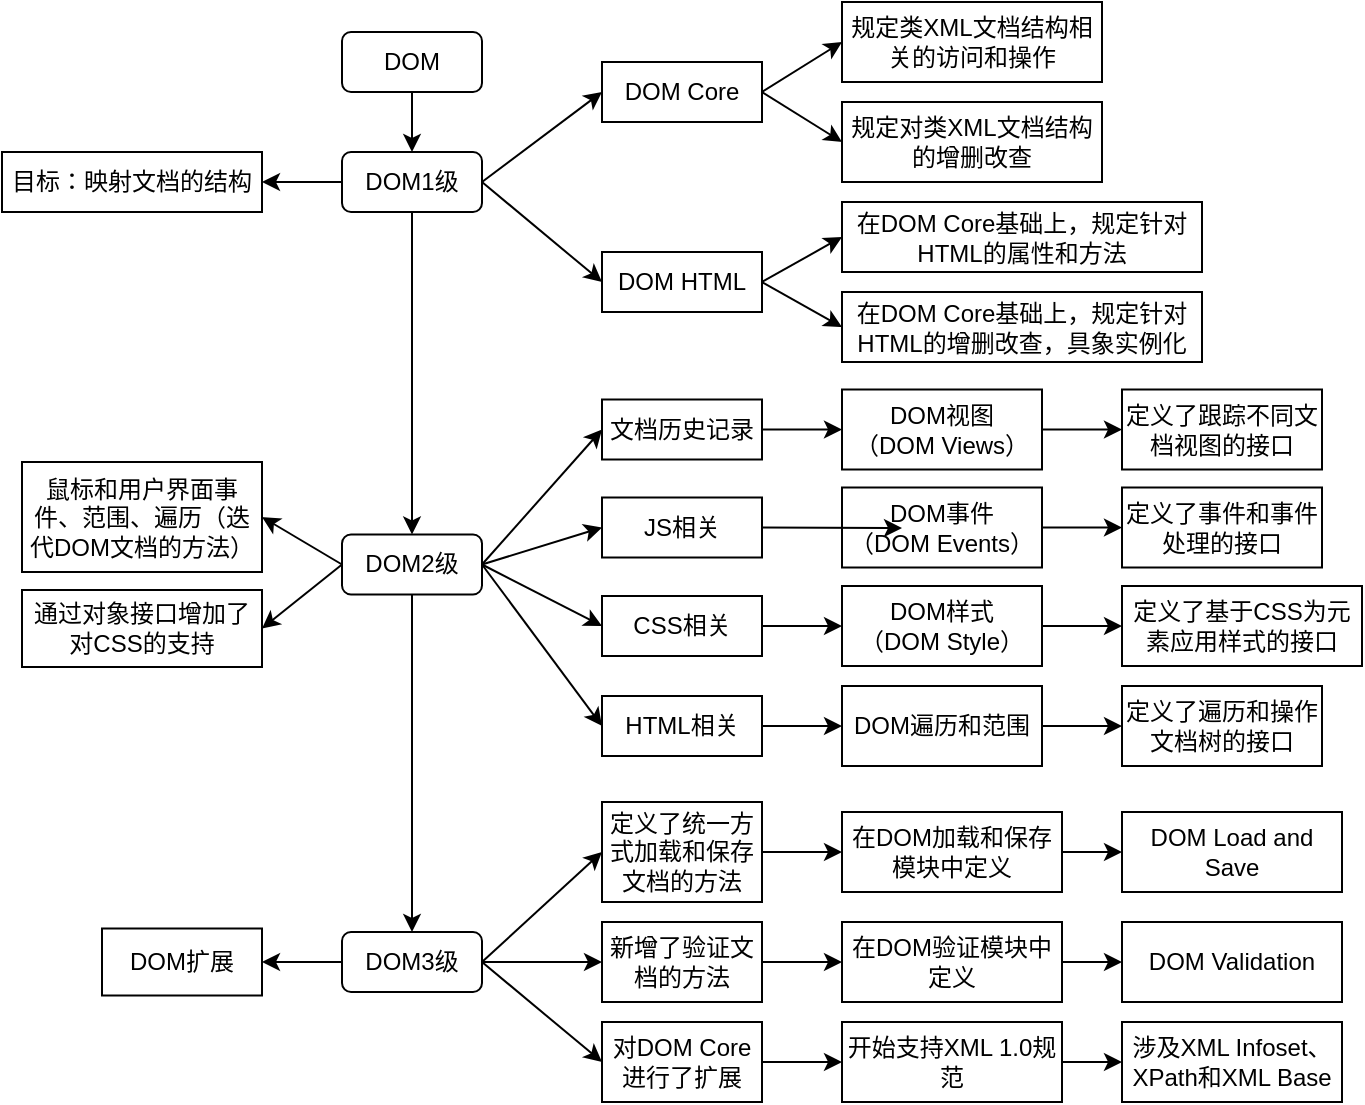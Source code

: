 <mxfile version="14.2.6" type="github">
  <diagram id="Q89y7Z0jrOY_SJ53BKr0" name="第 1 页">
    <mxGraphModel dx="1422" dy="762" grid="1" gridSize="10" guides="1" tooltips="1" connect="1" arrows="1" fold="1" page="1" pageScale="1" pageWidth="827" pageHeight="1169" math="0" shadow="0">
      <root>
        <mxCell id="0" />
        <mxCell id="1" parent="0" />
        <mxCell id="q12H7q9uytlVfHSGJCnB-4" style="edgeStyle=orthogonalEdgeStyle;rounded=0;orthogonalLoop=1;jettySize=auto;html=1;exitX=0.5;exitY=1;exitDx=0;exitDy=0;entryX=0.5;entryY=0;entryDx=0;entryDy=0;" parent="1" source="q12H7q9uytlVfHSGJCnB-1" target="q12H7q9uytlVfHSGJCnB-3" edge="1">
          <mxGeometry relative="1" as="geometry" />
        </mxCell>
        <mxCell id="q12H7q9uytlVfHSGJCnB-1" value="DOM" style="rounded=1;whiteSpace=wrap;html=1;" parent="1" vertex="1">
          <mxGeometry x="230" y="25" width="70" height="30" as="geometry" />
        </mxCell>
        <mxCell id="q12H7q9uytlVfHSGJCnB-7" style="rounded=0;orthogonalLoop=1;jettySize=auto;html=1;exitX=1;exitY=0.5;exitDx=0;exitDy=0;entryX=0;entryY=0.5;entryDx=0;entryDy=0;" parent="1" source="q12H7q9uytlVfHSGJCnB-3" target="q12H7q9uytlVfHSGJCnB-5" edge="1">
          <mxGeometry relative="1" as="geometry" />
        </mxCell>
        <mxCell id="q12H7q9uytlVfHSGJCnB-8" style="edgeStyle=none;rounded=0;orthogonalLoop=1;jettySize=auto;html=1;exitX=1;exitY=0.5;exitDx=0;exitDy=0;entryX=0;entryY=0.5;entryDx=0;entryDy=0;" parent="1" source="q12H7q9uytlVfHSGJCnB-3" target="q12H7q9uytlVfHSGJCnB-6" edge="1">
          <mxGeometry relative="1" as="geometry" />
        </mxCell>
        <mxCell id="q12H7q9uytlVfHSGJCnB-22" style="edgeStyle=none;rounded=0;orthogonalLoop=1;jettySize=auto;html=1;exitX=0;exitY=0.5;exitDx=0;exitDy=0;entryX=1;entryY=0.5;entryDx=0;entryDy=0;" parent="1" source="q12H7q9uytlVfHSGJCnB-3" target="q12H7q9uytlVfHSGJCnB-21" edge="1">
          <mxGeometry relative="1" as="geometry" />
        </mxCell>
        <mxCell id="q12H7q9uytlVfHSGJCnB-24" style="edgeStyle=none;rounded=0;orthogonalLoop=1;jettySize=auto;html=1;exitX=0.5;exitY=1;exitDx=0;exitDy=0;entryX=0.5;entryY=0;entryDx=0;entryDy=0;" parent="1" source="q12H7q9uytlVfHSGJCnB-3" target="q12H7q9uytlVfHSGJCnB-23" edge="1">
          <mxGeometry relative="1" as="geometry" />
        </mxCell>
        <mxCell id="q12H7q9uytlVfHSGJCnB-3" value="DOM1级" style="rounded=1;whiteSpace=wrap;html=1;" parent="1" vertex="1">
          <mxGeometry x="230" y="85" width="70" height="30" as="geometry" />
        </mxCell>
        <mxCell id="q12H7q9uytlVfHSGJCnB-15" style="edgeStyle=none;rounded=0;orthogonalLoop=1;jettySize=auto;html=1;exitX=1;exitY=0.5;exitDx=0;exitDy=0;entryX=0;entryY=0.5;entryDx=0;entryDy=0;" parent="1" source="q12H7q9uytlVfHSGJCnB-5" target="q12H7q9uytlVfHSGJCnB-13" edge="1">
          <mxGeometry relative="1" as="geometry" />
        </mxCell>
        <mxCell id="q12H7q9uytlVfHSGJCnB-18" style="edgeStyle=none;rounded=0;orthogonalLoop=1;jettySize=auto;html=1;exitX=1;exitY=0.5;exitDx=0;exitDy=0;entryX=0;entryY=0.5;entryDx=0;entryDy=0;" parent="1" source="q12H7q9uytlVfHSGJCnB-5" target="q12H7q9uytlVfHSGJCnB-16" edge="1">
          <mxGeometry relative="1" as="geometry" />
        </mxCell>
        <mxCell id="q12H7q9uytlVfHSGJCnB-5" value="DOM Core" style="rounded=0;whiteSpace=wrap;html=1;" parent="1" vertex="1">
          <mxGeometry x="360" y="40" width="80" height="30" as="geometry" />
        </mxCell>
        <mxCell id="q12H7q9uytlVfHSGJCnB-12" style="edgeStyle=none;rounded=0;orthogonalLoop=1;jettySize=auto;html=1;exitX=1;exitY=0.5;exitDx=0;exitDy=0;entryX=0;entryY=0.5;entryDx=0;entryDy=0;" parent="1" source="q12H7q9uytlVfHSGJCnB-6" target="q12H7q9uytlVfHSGJCnB-11" edge="1">
          <mxGeometry relative="1" as="geometry" />
        </mxCell>
        <mxCell id="q12H7q9uytlVfHSGJCnB-20" style="edgeStyle=none;rounded=0;orthogonalLoop=1;jettySize=auto;html=1;exitX=1;exitY=0.5;exitDx=0;exitDy=0;entryX=0;entryY=0.5;entryDx=0;entryDy=0;" parent="1" source="q12H7q9uytlVfHSGJCnB-6" target="q12H7q9uytlVfHSGJCnB-19" edge="1">
          <mxGeometry relative="1" as="geometry" />
        </mxCell>
        <mxCell id="q12H7q9uytlVfHSGJCnB-6" value="DOM HTML" style="rounded=0;whiteSpace=wrap;html=1;" parent="1" vertex="1">
          <mxGeometry x="360" y="135" width="80" height="30" as="geometry" />
        </mxCell>
        <mxCell id="q12H7q9uytlVfHSGJCnB-11" value="在DOM Core基础上，规定针对HTML的属性和方法" style="rounded=0;whiteSpace=wrap;html=1;" parent="1" vertex="1">
          <mxGeometry x="480" y="110" width="180" height="35" as="geometry" />
        </mxCell>
        <mxCell id="q12H7q9uytlVfHSGJCnB-13" value="规定类XML文档结构相关的访问和操作" style="rounded=0;whiteSpace=wrap;html=1;" parent="1" vertex="1">
          <mxGeometry x="480" y="10" width="130" height="40" as="geometry" />
        </mxCell>
        <mxCell id="q12H7q9uytlVfHSGJCnB-16" value="规定对类XML文档结构的增删改查" style="rounded=0;whiteSpace=wrap;html=1;" parent="1" vertex="1">
          <mxGeometry x="480" y="60" width="130" height="40" as="geometry" />
        </mxCell>
        <mxCell id="q12H7q9uytlVfHSGJCnB-19" value="在DOM Core基础上，规定针对HTML的增删改查，具象实例化" style="rounded=0;whiteSpace=wrap;html=1;" parent="1" vertex="1">
          <mxGeometry x="480" y="155" width="180" height="35" as="geometry" />
        </mxCell>
        <mxCell id="q12H7q9uytlVfHSGJCnB-21" value="目标：映射文档的结构" style="rounded=0;whiteSpace=wrap;html=1;" parent="1" vertex="1">
          <mxGeometry x="60" y="85" width="130" height="30" as="geometry" />
        </mxCell>
        <mxCell id="62U2gSdleWHu8dKYwmUc-2" style="rounded=0;orthogonalLoop=1;jettySize=auto;html=1;exitX=0;exitY=0.5;exitDx=0;exitDy=0;entryX=1;entryY=0.5;entryDx=0;entryDy=0;" edge="1" parent="1" source="q12H7q9uytlVfHSGJCnB-23" target="q12H7q9uytlVfHSGJCnB-25">
          <mxGeometry relative="1" as="geometry" />
        </mxCell>
        <mxCell id="62U2gSdleWHu8dKYwmUc-3" style="edgeStyle=none;rounded=0;orthogonalLoop=1;jettySize=auto;html=1;exitX=0;exitY=0.5;exitDx=0;exitDy=0;entryX=1;entryY=0.5;entryDx=0;entryDy=0;" edge="1" parent="1" source="q12H7q9uytlVfHSGJCnB-23" target="62U2gSdleWHu8dKYwmUc-1">
          <mxGeometry relative="1" as="geometry" />
        </mxCell>
        <mxCell id="62U2gSdleWHu8dKYwmUc-26" style="edgeStyle=none;rounded=0;orthogonalLoop=1;jettySize=auto;html=1;exitX=1;exitY=0.5;exitDx=0;exitDy=0;entryX=0;entryY=0.5;entryDx=0;entryDy=0;" edge="1" parent="1" source="q12H7q9uytlVfHSGJCnB-23" target="62U2gSdleWHu8dKYwmUc-22">
          <mxGeometry relative="1" as="geometry" />
        </mxCell>
        <mxCell id="62U2gSdleWHu8dKYwmUc-27" style="edgeStyle=none;rounded=0;orthogonalLoop=1;jettySize=auto;html=1;exitX=1;exitY=0.5;exitDx=0;exitDy=0;entryX=0;entryY=0.5;entryDx=0;entryDy=0;" edge="1" parent="1" source="q12H7q9uytlVfHSGJCnB-23" target="62U2gSdleWHu8dKYwmUc-23">
          <mxGeometry relative="1" as="geometry" />
        </mxCell>
        <mxCell id="62U2gSdleWHu8dKYwmUc-28" style="edgeStyle=none;rounded=0;orthogonalLoop=1;jettySize=auto;html=1;exitX=1;exitY=0.5;exitDx=0;exitDy=0;entryX=0;entryY=0.5;entryDx=0;entryDy=0;" edge="1" parent="1" source="q12H7q9uytlVfHSGJCnB-23" target="62U2gSdleWHu8dKYwmUc-24">
          <mxGeometry relative="1" as="geometry" />
        </mxCell>
        <mxCell id="62U2gSdleWHu8dKYwmUc-29" style="edgeStyle=none;rounded=0;orthogonalLoop=1;jettySize=auto;html=1;exitX=1;exitY=0.5;exitDx=0;exitDy=0;entryX=0;entryY=0.5;entryDx=0;entryDy=0;" edge="1" parent="1" source="q12H7q9uytlVfHSGJCnB-23" target="62U2gSdleWHu8dKYwmUc-25">
          <mxGeometry relative="1" as="geometry" />
        </mxCell>
        <mxCell id="62U2gSdleWHu8dKYwmUc-36" style="edgeStyle=none;rounded=0;orthogonalLoop=1;jettySize=auto;html=1;exitX=0.5;exitY=1;exitDx=0;exitDy=0;entryX=0.5;entryY=0;entryDx=0;entryDy=0;" edge="1" parent="1" source="q12H7q9uytlVfHSGJCnB-23" target="62U2gSdleWHu8dKYwmUc-35">
          <mxGeometry relative="1" as="geometry" />
        </mxCell>
        <mxCell id="q12H7q9uytlVfHSGJCnB-23" value="DOM2级" style="rounded=1;whiteSpace=wrap;html=1;" parent="1" vertex="1">
          <mxGeometry x="230" y="276.25" width="70" height="30" as="geometry" />
        </mxCell>
        <mxCell id="q12H7q9uytlVfHSGJCnB-25" value="鼠标和用户界面事件、范围、遍历（迭代DOM文档的方法）" style="rounded=0;whiteSpace=wrap;html=1;" parent="1" vertex="1">
          <mxGeometry x="70" y="240" width="120" height="55" as="geometry" />
        </mxCell>
        <mxCell id="62U2gSdleWHu8dKYwmUc-1" value="通过对象接口增加了对CSS的支持" style="rounded=0;whiteSpace=wrap;html=1;" vertex="1" parent="1">
          <mxGeometry x="70" y="304" width="120" height="38.5" as="geometry" />
        </mxCell>
        <mxCell id="62U2gSdleWHu8dKYwmUc-14" style="edgeStyle=none;rounded=0;orthogonalLoop=1;jettySize=auto;html=1;exitX=1;exitY=0.5;exitDx=0;exitDy=0;entryX=0;entryY=0.5;entryDx=0;entryDy=0;" edge="1" parent="1" source="62U2gSdleWHu8dKYwmUc-4" target="62U2gSdleWHu8dKYwmUc-13">
          <mxGeometry relative="1" as="geometry" />
        </mxCell>
        <mxCell id="62U2gSdleWHu8dKYwmUc-4" value="DOM视图&lt;br&gt;（DOM Views）" style="rounded=0;whiteSpace=wrap;html=1;" vertex="1" parent="1">
          <mxGeometry x="480" y="203.75" width="100" height="40" as="geometry" />
        </mxCell>
        <mxCell id="62U2gSdleWHu8dKYwmUc-16" style="edgeStyle=none;rounded=0;orthogonalLoop=1;jettySize=auto;html=1;exitX=1;exitY=0.5;exitDx=0;exitDy=0;entryX=0;entryY=0.5;entryDx=0;entryDy=0;" edge="1" parent="1" source="62U2gSdleWHu8dKYwmUc-6" target="62U2gSdleWHu8dKYwmUc-15">
          <mxGeometry relative="1" as="geometry" />
        </mxCell>
        <mxCell id="62U2gSdleWHu8dKYwmUc-6" value="DOM事件&lt;br&gt;（DOM Events）" style="rounded=0;whiteSpace=wrap;html=1;" vertex="1" parent="1">
          <mxGeometry x="480" y="252.75" width="100" height="40" as="geometry" />
        </mxCell>
        <mxCell id="62U2gSdleWHu8dKYwmUc-18" style="edgeStyle=none;rounded=0;orthogonalLoop=1;jettySize=auto;html=1;exitX=1;exitY=0.5;exitDx=0;exitDy=0;entryX=0;entryY=0.5;entryDx=0;entryDy=0;" edge="1" parent="1" source="62U2gSdleWHu8dKYwmUc-7" target="62U2gSdleWHu8dKYwmUc-17">
          <mxGeometry relative="1" as="geometry" />
        </mxCell>
        <mxCell id="62U2gSdleWHu8dKYwmUc-7" value="DOM样式&lt;br&gt;（DOM Style）" style="rounded=0;whiteSpace=wrap;html=1;" vertex="1" parent="1">
          <mxGeometry x="480" y="302" width="100" height="40" as="geometry" />
        </mxCell>
        <mxCell id="62U2gSdleWHu8dKYwmUc-20" style="edgeStyle=none;rounded=0;orthogonalLoop=1;jettySize=auto;html=1;exitX=1;exitY=0.5;exitDx=0;exitDy=0;entryX=0;entryY=0.5;entryDx=0;entryDy=0;" edge="1" parent="1" source="62U2gSdleWHu8dKYwmUc-8" target="62U2gSdleWHu8dKYwmUc-19">
          <mxGeometry relative="1" as="geometry" />
        </mxCell>
        <mxCell id="62U2gSdleWHu8dKYwmUc-8" value="DOM遍历和范围" style="rounded=0;whiteSpace=wrap;html=1;" vertex="1" parent="1">
          <mxGeometry x="480" y="352" width="100" height="40" as="geometry" />
        </mxCell>
        <mxCell id="62U2gSdleWHu8dKYwmUc-13" value="定义了跟踪不同文档视图的接口" style="rounded=0;whiteSpace=wrap;html=1;" vertex="1" parent="1">
          <mxGeometry x="620" y="203.75" width="100" height="40" as="geometry" />
        </mxCell>
        <mxCell id="62U2gSdleWHu8dKYwmUc-15" value="定义了事件和事件处理的接口" style="rounded=0;whiteSpace=wrap;html=1;" vertex="1" parent="1">
          <mxGeometry x="620" y="252.75" width="100" height="40" as="geometry" />
        </mxCell>
        <mxCell id="62U2gSdleWHu8dKYwmUc-17" value="定义了基于CSS为元素应用样式的接口" style="rounded=0;whiteSpace=wrap;html=1;" vertex="1" parent="1">
          <mxGeometry x="620" y="302" width="120" height="40" as="geometry" />
        </mxCell>
        <mxCell id="62U2gSdleWHu8dKYwmUc-19" value="定义了遍历和操作文档树的接口" style="rounded=0;whiteSpace=wrap;html=1;" vertex="1" parent="1">
          <mxGeometry x="620" y="352" width="100" height="40" as="geometry" />
        </mxCell>
        <mxCell id="62U2gSdleWHu8dKYwmUc-30" style="edgeStyle=none;rounded=0;orthogonalLoop=1;jettySize=auto;html=1;exitX=1;exitY=0.5;exitDx=0;exitDy=0;entryX=0;entryY=0.5;entryDx=0;entryDy=0;" edge="1" parent="1" source="62U2gSdleWHu8dKYwmUc-22" target="62U2gSdleWHu8dKYwmUc-4">
          <mxGeometry relative="1" as="geometry" />
        </mxCell>
        <mxCell id="62U2gSdleWHu8dKYwmUc-22" value="文档历史记录" style="rounded=0;whiteSpace=wrap;html=1;" vertex="1" parent="1">
          <mxGeometry x="360" y="208.75" width="80" height="30" as="geometry" />
        </mxCell>
        <mxCell id="62U2gSdleWHu8dKYwmUc-31" style="edgeStyle=none;rounded=0;orthogonalLoop=1;jettySize=auto;html=1;exitX=1;exitY=0.5;exitDx=0;exitDy=0;" edge="1" parent="1" source="62U2gSdleWHu8dKYwmUc-23">
          <mxGeometry relative="1" as="geometry">
            <mxPoint x="510" y="273" as="targetPoint" />
          </mxGeometry>
        </mxCell>
        <mxCell id="62U2gSdleWHu8dKYwmUc-23" value="JS相关" style="rounded=0;whiteSpace=wrap;html=1;" vertex="1" parent="1">
          <mxGeometry x="360" y="257.75" width="80" height="30" as="geometry" />
        </mxCell>
        <mxCell id="62U2gSdleWHu8dKYwmUc-33" style="edgeStyle=none;rounded=0;orthogonalLoop=1;jettySize=auto;html=1;exitX=1;exitY=0.5;exitDx=0;exitDy=0;entryX=0;entryY=0.5;entryDx=0;entryDy=0;" edge="1" parent="1" source="62U2gSdleWHu8dKYwmUc-24" target="62U2gSdleWHu8dKYwmUc-7">
          <mxGeometry relative="1" as="geometry" />
        </mxCell>
        <mxCell id="62U2gSdleWHu8dKYwmUc-24" value="CSS相关" style="rounded=0;whiteSpace=wrap;html=1;" vertex="1" parent="1">
          <mxGeometry x="360" y="307" width="80" height="30" as="geometry" />
        </mxCell>
        <mxCell id="62U2gSdleWHu8dKYwmUc-34" style="edgeStyle=none;rounded=0;orthogonalLoop=1;jettySize=auto;html=1;exitX=1;exitY=0.5;exitDx=0;exitDy=0;entryX=0;entryY=0.5;entryDx=0;entryDy=0;" edge="1" parent="1" source="62U2gSdleWHu8dKYwmUc-25" target="62U2gSdleWHu8dKYwmUc-8">
          <mxGeometry relative="1" as="geometry" />
        </mxCell>
        <mxCell id="62U2gSdleWHu8dKYwmUc-25" value="HTML相关" style="rounded=0;whiteSpace=wrap;html=1;" vertex="1" parent="1">
          <mxGeometry x="360" y="357" width="80" height="30" as="geometry" />
        </mxCell>
        <mxCell id="62U2gSdleWHu8dKYwmUc-42" style="edgeStyle=none;rounded=0;orthogonalLoop=1;jettySize=auto;html=1;exitX=1;exitY=0.5;exitDx=0;exitDy=0;entryX=0;entryY=0.5;entryDx=0;entryDy=0;" edge="1" parent="1" source="62U2gSdleWHu8dKYwmUc-35" target="62U2gSdleWHu8dKYwmUc-38">
          <mxGeometry relative="1" as="geometry" />
        </mxCell>
        <mxCell id="62U2gSdleWHu8dKYwmUc-43" style="edgeStyle=none;rounded=0;orthogonalLoop=1;jettySize=auto;html=1;exitX=1;exitY=0.5;exitDx=0;exitDy=0;entryX=0;entryY=0.5;entryDx=0;entryDy=0;" edge="1" parent="1" source="62U2gSdleWHu8dKYwmUc-35" target="62U2gSdleWHu8dKYwmUc-39">
          <mxGeometry relative="1" as="geometry" />
        </mxCell>
        <mxCell id="62U2gSdleWHu8dKYwmUc-44" style="edgeStyle=none;rounded=0;orthogonalLoop=1;jettySize=auto;html=1;exitX=1;exitY=0.5;exitDx=0;exitDy=0;entryX=0;entryY=0.5;entryDx=0;entryDy=0;" edge="1" parent="1" source="62U2gSdleWHu8dKYwmUc-35" target="62U2gSdleWHu8dKYwmUc-40">
          <mxGeometry relative="1" as="geometry" />
        </mxCell>
        <mxCell id="62U2gSdleWHu8dKYwmUc-45" style="edgeStyle=none;rounded=0;orthogonalLoop=1;jettySize=auto;html=1;exitX=0;exitY=0.5;exitDx=0;exitDy=0;entryX=1;entryY=0.5;entryDx=0;entryDy=0;" edge="1" parent="1" source="62U2gSdleWHu8dKYwmUc-35" target="62U2gSdleWHu8dKYwmUc-37">
          <mxGeometry relative="1" as="geometry" />
        </mxCell>
        <mxCell id="62U2gSdleWHu8dKYwmUc-35" value="DOM3级" style="rounded=1;whiteSpace=wrap;html=1;" vertex="1" parent="1">
          <mxGeometry x="230" y="475" width="70" height="30" as="geometry" />
        </mxCell>
        <mxCell id="62U2gSdleWHu8dKYwmUc-37" value="DOM扩展" style="rounded=0;whiteSpace=wrap;html=1;" vertex="1" parent="1">
          <mxGeometry x="110" y="473.25" width="80" height="33.5" as="geometry" />
        </mxCell>
        <mxCell id="62U2gSdleWHu8dKYwmUc-47" style="edgeStyle=none;rounded=0;orthogonalLoop=1;jettySize=auto;html=1;exitX=1;exitY=0.5;exitDx=0;exitDy=0;entryX=0;entryY=0.5;entryDx=0;entryDy=0;" edge="1" parent="1" source="62U2gSdleWHu8dKYwmUc-38" target="62U2gSdleWHu8dKYwmUc-46">
          <mxGeometry relative="1" as="geometry" />
        </mxCell>
        <mxCell id="62U2gSdleWHu8dKYwmUc-38" value="定义了统一方式加载和保存文档的方法" style="rounded=0;whiteSpace=wrap;html=1;" vertex="1" parent="1">
          <mxGeometry x="360" y="410" width="80" height="50" as="geometry" />
        </mxCell>
        <mxCell id="62U2gSdleWHu8dKYwmUc-49" style="edgeStyle=none;rounded=0;orthogonalLoop=1;jettySize=auto;html=1;exitX=1;exitY=0.5;exitDx=0;exitDy=0;entryX=0;entryY=0.5;entryDx=0;entryDy=0;" edge="1" parent="1" source="62U2gSdleWHu8dKYwmUc-39" target="62U2gSdleWHu8dKYwmUc-48">
          <mxGeometry relative="1" as="geometry" />
        </mxCell>
        <mxCell id="62U2gSdleWHu8dKYwmUc-39" value="新增了验证文档的方法" style="rounded=0;whiteSpace=wrap;html=1;" vertex="1" parent="1">
          <mxGeometry x="360" y="470" width="80" height="40" as="geometry" />
        </mxCell>
        <mxCell id="62U2gSdleWHu8dKYwmUc-51" style="edgeStyle=none;rounded=0;orthogonalLoop=1;jettySize=auto;html=1;exitX=1;exitY=0.5;exitDx=0;exitDy=0;entryX=0;entryY=0.5;entryDx=0;entryDy=0;" edge="1" parent="1" source="62U2gSdleWHu8dKYwmUc-40" target="62U2gSdleWHu8dKYwmUc-50">
          <mxGeometry relative="1" as="geometry" />
        </mxCell>
        <mxCell id="62U2gSdleWHu8dKYwmUc-40" value="对DOM Core进行了扩展" style="rounded=0;whiteSpace=wrap;html=1;" vertex="1" parent="1">
          <mxGeometry x="360" y="520" width="80" height="40" as="geometry" />
        </mxCell>
        <mxCell id="62U2gSdleWHu8dKYwmUc-53" style="edgeStyle=none;rounded=0;orthogonalLoop=1;jettySize=auto;html=1;exitX=1;exitY=0.5;exitDx=0;exitDy=0;entryX=0;entryY=0.5;entryDx=0;entryDy=0;" edge="1" parent="1" source="62U2gSdleWHu8dKYwmUc-46" target="62U2gSdleWHu8dKYwmUc-52">
          <mxGeometry relative="1" as="geometry" />
        </mxCell>
        <mxCell id="62U2gSdleWHu8dKYwmUc-46" value="在DOM加载和保存模块中定义" style="rounded=0;whiteSpace=wrap;html=1;" vertex="1" parent="1">
          <mxGeometry x="480" y="415" width="110" height="40" as="geometry" />
        </mxCell>
        <mxCell id="62U2gSdleWHu8dKYwmUc-57" style="edgeStyle=none;rounded=0;orthogonalLoop=1;jettySize=auto;html=1;exitX=1;exitY=0.5;exitDx=0;exitDy=0;entryX=0;entryY=0.5;entryDx=0;entryDy=0;" edge="1" parent="1" source="62U2gSdleWHu8dKYwmUc-48" target="62U2gSdleWHu8dKYwmUc-54">
          <mxGeometry relative="1" as="geometry" />
        </mxCell>
        <mxCell id="62U2gSdleWHu8dKYwmUc-48" value="在DOM验证模块中定义" style="rounded=0;whiteSpace=wrap;html=1;" vertex="1" parent="1">
          <mxGeometry x="480" y="470" width="110" height="40" as="geometry" />
        </mxCell>
        <mxCell id="62U2gSdleWHu8dKYwmUc-56" style="edgeStyle=none;rounded=0;orthogonalLoop=1;jettySize=auto;html=1;exitX=1;exitY=0.5;exitDx=0;exitDy=0;entryX=0;entryY=0.5;entryDx=0;entryDy=0;" edge="1" parent="1" source="62U2gSdleWHu8dKYwmUc-50" target="62U2gSdleWHu8dKYwmUc-55">
          <mxGeometry relative="1" as="geometry" />
        </mxCell>
        <mxCell id="62U2gSdleWHu8dKYwmUc-50" value="开始支持XML 1.0规范" style="rounded=0;whiteSpace=wrap;html=1;" vertex="1" parent="1">
          <mxGeometry x="480" y="520" width="110" height="40" as="geometry" />
        </mxCell>
        <mxCell id="62U2gSdleWHu8dKYwmUc-52" value="DOM Load and Save" style="rounded=0;whiteSpace=wrap;html=1;" vertex="1" parent="1">
          <mxGeometry x="620" y="415" width="110" height="40" as="geometry" />
        </mxCell>
        <mxCell id="62U2gSdleWHu8dKYwmUc-54" value="DOM Validation" style="rounded=0;whiteSpace=wrap;html=1;" vertex="1" parent="1">
          <mxGeometry x="620" y="470" width="110" height="40" as="geometry" />
        </mxCell>
        <mxCell id="62U2gSdleWHu8dKYwmUc-55" value="涉及XML Infoset、XPath和XML Base" style="rounded=0;whiteSpace=wrap;html=1;" vertex="1" parent="1">
          <mxGeometry x="620" y="520" width="110" height="40" as="geometry" />
        </mxCell>
      </root>
    </mxGraphModel>
  </diagram>
</mxfile>
